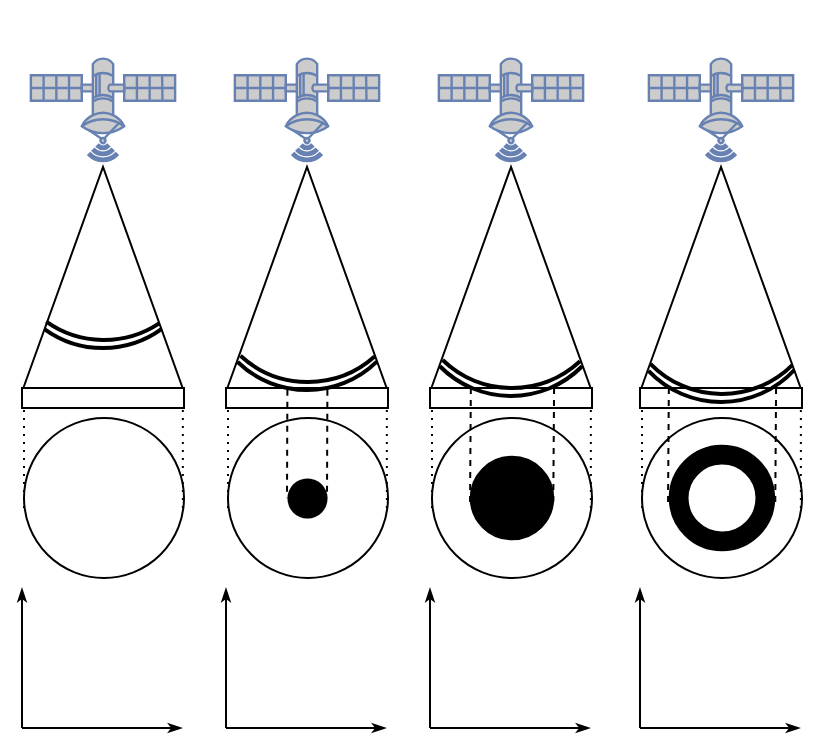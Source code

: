 <mxfile version="15.8.9" type="github">
  <diagram id="zcFG6T6siHKLuZlB5xpX" name="Page-1">
    <mxGraphModel dx="650" dy="443" grid="1" gridSize="10" guides="1" tooltips="1" connect="1" arrows="1" fold="1" page="1" pageScale="1" pageWidth="827" pageHeight="1169" math="0" shadow="0">
      <root>
        <mxCell id="0" />
        <mxCell id="1" parent="0" />
        <mxCell id="H_uFPEffW0rqtd1O7-SZ-1" value="" style="fontColor=#0066CC;verticalAlign=top;verticalLabelPosition=bottom;labelPosition=center;align=center;html=1;outlineConnect=0;fillColor=#CCCCCC;strokeColor=#6881B3;gradientColor=none;gradientDirection=north;strokeWidth=2;shape=mxgraph.networks.satellite;rotation=-45;" vertex="1" parent="1">
          <mxGeometry x="169.5" y="210" width="60" height="60" as="geometry" />
        </mxCell>
        <mxCell id="H_uFPEffW0rqtd1O7-SZ-3" value="" style="ellipse;whiteSpace=wrap;html=1;aspect=fixed;" vertex="1" parent="1">
          <mxGeometry x="160" y="405" width="80" height="80" as="geometry" />
        </mxCell>
        <mxCell id="H_uFPEffW0rqtd1O7-SZ-4" value="" style="triangle;whiteSpace=wrap;html=1;fontFamily=Helvetica;fontSize=12;fontColor=rgb(0, 0, 0);align=center;strokeColor=rgb(0, 0, 0);fillColor=rgb(255, 255, 255);rotation=-90;" vertex="1" parent="1">
          <mxGeometry x="144" y="295" width="111" height="80" as="geometry" />
        </mxCell>
        <mxCell id="H_uFPEffW0rqtd1O7-SZ-5" value="" style="rounded=0;whiteSpace=wrap;html=1;" vertex="1" parent="1">
          <mxGeometry x="159" y="390" width="81" height="10" as="geometry" />
        </mxCell>
        <mxCell id="H_uFPEffW0rqtd1O7-SZ-6" value="" style="endArrow=none;dashed=1;html=1;dashPattern=1 3;strokeWidth=1;rounded=0;jumpSize=4;" edge="1" parent="1">
          <mxGeometry width="50" height="50" relative="1" as="geometry">
            <mxPoint x="160" y="450" as="sourcePoint" />
            <mxPoint x="160" y="400" as="targetPoint" />
          </mxGeometry>
        </mxCell>
        <mxCell id="H_uFPEffW0rqtd1O7-SZ-7" value="" style="endArrow=none;dashed=1;html=1;dashPattern=1 3;strokeWidth=1;rounded=0;jumpSize=4;" edge="1" parent="1">
          <mxGeometry width="50" height="50" relative="1" as="geometry">
            <mxPoint x="239.43" y="450" as="sourcePoint" />
            <mxPoint x="239.43" y="400" as="targetPoint" />
          </mxGeometry>
        </mxCell>
        <mxCell id="H_uFPEffW0rqtd1O7-SZ-8" value="" style="endArrow=classicThin;html=1;rounded=0;strokeWidth=1;jumpSize=4;endFill=1;startSize=6;endSize=4;" edge="1" parent="1">
          <mxGeometry width="50" height="50" relative="1" as="geometry">
            <mxPoint x="159" y="560" as="sourcePoint" />
            <mxPoint x="239" y="560" as="targetPoint" />
          </mxGeometry>
        </mxCell>
        <mxCell id="H_uFPEffW0rqtd1O7-SZ-9" value="" style="endArrow=classicThin;html=1;rounded=0;strokeWidth=1;jumpSize=4;endFill=1;endSize=4;" edge="1" parent="1">
          <mxGeometry width="50" height="50" relative="1" as="geometry">
            <mxPoint x="159" y="560" as="sourcePoint" />
            <mxPoint x="159" y="490" as="targetPoint" />
          </mxGeometry>
        </mxCell>
        <mxCell id="H_uFPEffW0rqtd1O7-SZ-14" value="" style="group;strokeWidth=2;" vertex="1" connectable="0" parent="1">
          <mxGeometry x="149.5" y="266" width="100.5" height="104" as="geometry" />
        </mxCell>
        <mxCell id="H_uFPEffW0rqtd1O7-SZ-12" value="" style="verticalLabelPosition=bottom;verticalAlign=top;html=1;shape=mxgraph.basic.arc;startAngle=0.4;endAngle=0.599;strokeWidth=2;" vertex="1" parent="H_uFPEffW0rqtd1O7-SZ-14">
          <mxGeometry y="4" width="100" height="100" as="geometry" />
        </mxCell>
        <mxCell id="H_uFPEffW0rqtd1O7-SZ-13" value="" style="verticalLabelPosition=bottom;verticalAlign=top;html=1;shape=mxgraph.basic.arc;startAngle=0.407;endAngle=0.598;strokeWidth=2;" vertex="1" parent="H_uFPEffW0rqtd1O7-SZ-14">
          <mxGeometry x="0.5" width="100" height="100" as="geometry" />
        </mxCell>
        <mxCell id="H_uFPEffW0rqtd1O7-SZ-18" value="" style="fontColor=#0066CC;verticalAlign=top;verticalLabelPosition=bottom;labelPosition=center;align=center;html=1;outlineConnect=0;fillColor=#CCCCCC;strokeColor=#6881B3;gradientColor=none;gradientDirection=north;strokeWidth=2;shape=mxgraph.networks.satellite;rotation=-45;" vertex="1" parent="1">
          <mxGeometry x="271.5" y="210" width="60" height="60" as="geometry" />
        </mxCell>
        <mxCell id="H_uFPEffW0rqtd1O7-SZ-19" value="" style="ellipse;whiteSpace=wrap;html=1;aspect=fixed;" vertex="1" parent="1">
          <mxGeometry x="262" y="405" width="80" height="80" as="geometry" />
        </mxCell>
        <mxCell id="H_uFPEffW0rqtd1O7-SZ-20" value="" style="triangle;whiteSpace=wrap;html=1;fontFamily=Helvetica;fontSize=12;fontColor=rgb(0, 0, 0);align=center;strokeColor=rgb(0, 0, 0);fillColor=rgb(255, 255, 255);rotation=-90;" vertex="1" parent="1">
          <mxGeometry x="246" y="295" width="111" height="80" as="geometry" />
        </mxCell>
        <mxCell id="H_uFPEffW0rqtd1O7-SZ-21" value="" style="rounded=0;whiteSpace=wrap;html=1;" vertex="1" parent="1">
          <mxGeometry x="261" y="390" width="81" height="10" as="geometry" />
        </mxCell>
        <mxCell id="H_uFPEffW0rqtd1O7-SZ-22" value="" style="endArrow=none;dashed=1;html=1;dashPattern=1 3;strokeWidth=1;rounded=0;jumpSize=4;" edge="1" parent="1">
          <mxGeometry width="50" height="50" relative="1" as="geometry">
            <mxPoint x="262" y="450" as="sourcePoint" />
            <mxPoint x="262" y="400" as="targetPoint" />
          </mxGeometry>
        </mxCell>
        <mxCell id="H_uFPEffW0rqtd1O7-SZ-23" value="" style="endArrow=none;dashed=1;html=1;dashPattern=1 3;strokeWidth=1;rounded=0;jumpSize=4;" edge="1" parent="1">
          <mxGeometry width="50" height="50" relative="1" as="geometry">
            <mxPoint x="341.43" y="450" as="sourcePoint" />
            <mxPoint x="341.43" y="400" as="targetPoint" />
          </mxGeometry>
        </mxCell>
        <mxCell id="H_uFPEffW0rqtd1O7-SZ-24" value="" style="endArrow=classicThin;html=1;rounded=0;strokeWidth=1;jumpSize=4;endFill=1;startSize=6;endSize=4;" edge="1" parent="1">
          <mxGeometry width="50" height="50" relative="1" as="geometry">
            <mxPoint x="261" y="560" as="sourcePoint" />
            <mxPoint x="341" y="560" as="targetPoint" />
          </mxGeometry>
        </mxCell>
        <mxCell id="H_uFPEffW0rqtd1O7-SZ-25" value="" style="endArrow=classicThin;html=1;rounded=0;strokeWidth=1;jumpSize=4;endFill=1;endSize=4;" edge="1" parent="1">
          <mxGeometry width="50" height="50" relative="1" as="geometry">
            <mxPoint x="261" y="560" as="sourcePoint" />
            <mxPoint x="261" y="490" as="targetPoint" />
          </mxGeometry>
        </mxCell>
        <mxCell id="H_uFPEffW0rqtd1O7-SZ-26" value="" style="group" vertex="1" connectable="0" parent="1">
          <mxGeometry x="251.5" y="287" width="100.5" height="104" as="geometry" />
        </mxCell>
        <mxCell id="H_uFPEffW0rqtd1O7-SZ-27" value="" style="verticalLabelPosition=bottom;verticalAlign=top;html=1;shape=mxgraph.basic.arc;startAngle=0.377;endAngle=0.622;strokeWidth=2;" vertex="1" parent="H_uFPEffW0rqtd1O7-SZ-26">
          <mxGeometry y="4" width="100" height="100" as="geometry" />
        </mxCell>
        <mxCell id="H_uFPEffW0rqtd1O7-SZ-28" value="" style="verticalLabelPosition=bottom;verticalAlign=top;html=1;shape=mxgraph.basic.arc;startAngle=0.384;endAngle=0.618;strokeWidth=2;" vertex="1" parent="H_uFPEffW0rqtd1O7-SZ-26">
          <mxGeometry x="0.5" width="100" height="100" as="geometry" />
        </mxCell>
        <mxCell id="H_uFPEffW0rqtd1O7-SZ-29" value="" style="fontColor=#0066CC;verticalAlign=top;verticalLabelPosition=bottom;labelPosition=center;align=center;html=1;outlineConnect=0;fillColor=#CCCCCC;strokeColor=#6881B3;gradientColor=none;gradientDirection=north;strokeWidth=2;shape=mxgraph.networks.satellite;rotation=-45;" vertex="1" parent="1">
          <mxGeometry x="373.5" y="210" width="60" height="60" as="geometry" />
        </mxCell>
        <mxCell id="H_uFPEffW0rqtd1O7-SZ-30" value="" style="ellipse;whiteSpace=wrap;html=1;aspect=fixed;" vertex="1" parent="1">
          <mxGeometry x="364" y="405" width="80" height="80" as="geometry" />
        </mxCell>
        <mxCell id="H_uFPEffW0rqtd1O7-SZ-31" value="" style="triangle;whiteSpace=wrap;html=1;fontFamily=Helvetica;fontSize=12;fontColor=rgb(0, 0, 0);align=center;strokeColor=rgb(0, 0, 0);fillColor=rgb(255, 255, 255);rotation=-90;" vertex="1" parent="1">
          <mxGeometry x="348" y="295" width="111" height="80" as="geometry" />
        </mxCell>
        <mxCell id="H_uFPEffW0rqtd1O7-SZ-32" value="" style="rounded=0;whiteSpace=wrap;html=1;" vertex="1" parent="1">
          <mxGeometry x="363" y="390" width="81" height="10" as="geometry" />
        </mxCell>
        <mxCell id="H_uFPEffW0rqtd1O7-SZ-33" value="" style="endArrow=none;dashed=1;html=1;dashPattern=1 3;strokeWidth=1;rounded=0;jumpSize=4;" edge="1" parent="1">
          <mxGeometry width="50" height="50" relative="1" as="geometry">
            <mxPoint x="364" y="450" as="sourcePoint" />
            <mxPoint x="364" y="400" as="targetPoint" />
          </mxGeometry>
        </mxCell>
        <mxCell id="H_uFPEffW0rqtd1O7-SZ-34" value="" style="endArrow=none;dashed=1;html=1;dashPattern=1 3;strokeWidth=1;rounded=0;jumpSize=4;" edge="1" parent="1">
          <mxGeometry width="50" height="50" relative="1" as="geometry">
            <mxPoint x="443.43" y="450" as="sourcePoint" />
            <mxPoint x="443.43" y="400" as="targetPoint" />
          </mxGeometry>
        </mxCell>
        <mxCell id="H_uFPEffW0rqtd1O7-SZ-35" value="" style="endArrow=classicThin;html=1;rounded=0;strokeWidth=1;jumpSize=4;endFill=1;startSize=6;endSize=4;" edge="1" parent="1">
          <mxGeometry width="50" height="50" relative="1" as="geometry">
            <mxPoint x="363" y="560" as="sourcePoint" />
            <mxPoint x="443" y="560" as="targetPoint" />
          </mxGeometry>
        </mxCell>
        <mxCell id="H_uFPEffW0rqtd1O7-SZ-36" value="" style="endArrow=classicThin;html=1;rounded=0;strokeWidth=1;jumpSize=4;endFill=1;endSize=4;" edge="1" parent="1">
          <mxGeometry width="50" height="50" relative="1" as="geometry">
            <mxPoint x="363" y="560" as="sourcePoint" />
            <mxPoint x="363" y="490" as="targetPoint" />
          </mxGeometry>
        </mxCell>
        <mxCell id="H_uFPEffW0rqtd1O7-SZ-37" value="" style="group" vertex="1" connectable="0" parent="1">
          <mxGeometry x="353.5" y="290" width="100.5" height="104" as="geometry" />
        </mxCell>
        <mxCell id="H_uFPEffW0rqtd1O7-SZ-38" value="" style="verticalLabelPosition=bottom;verticalAlign=top;html=1;shape=mxgraph.basic.arc;startAngle=0.374;endAngle=0.626;strokeWidth=2;" vertex="1" parent="H_uFPEffW0rqtd1O7-SZ-37">
          <mxGeometry y="4" width="100" height="100" as="geometry" />
        </mxCell>
        <mxCell id="H_uFPEffW0rqtd1O7-SZ-39" value="" style="verticalLabelPosition=bottom;verticalAlign=top;html=1;shape=mxgraph.basic.arc;startAngle=0.381;endAngle=0.622;strokeWidth=2;" vertex="1" parent="H_uFPEffW0rqtd1O7-SZ-37">
          <mxGeometry x="0.5" width="100" height="100" as="geometry" />
        </mxCell>
        <mxCell id="H_uFPEffW0rqtd1O7-SZ-40" value="" style="fontColor=#0066CC;verticalAlign=top;verticalLabelPosition=bottom;labelPosition=center;align=center;html=1;outlineConnect=0;fillColor=#CCCCCC;strokeColor=#6881B3;gradientColor=none;gradientDirection=north;strokeWidth=2;shape=mxgraph.networks.satellite;rotation=-45;" vertex="1" parent="1">
          <mxGeometry x="478.5" y="210" width="60" height="60" as="geometry" />
        </mxCell>
        <mxCell id="H_uFPEffW0rqtd1O7-SZ-41" value="" style="ellipse;whiteSpace=wrap;html=1;aspect=fixed;" vertex="1" parent="1">
          <mxGeometry x="469" y="405" width="80" height="80" as="geometry" />
        </mxCell>
        <mxCell id="H_uFPEffW0rqtd1O7-SZ-42" value="" style="triangle;whiteSpace=wrap;html=1;fontFamily=Helvetica;fontSize=12;fontColor=rgb(0, 0, 0);align=center;strokeColor=rgb(0, 0, 0);fillColor=rgb(255, 255, 255);rotation=-90;" vertex="1" parent="1">
          <mxGeometry x="453" y="295" width="111" height="80" as="geometry" />
        </mxCell>
        <mxCell id="H_uFPEffW0rqtd1O7-SZ-43" value="" style="rounded=0;whiteSpace=wrap;html=1;" vertex="1" parent="1">
          <mxGeometry x="468" y="390" width="81" height="10" as="geometry" />
        </mxCell>
        <mxCell id="H_uFPEffW0rqtd1O7-SZ-44" value="" style="endArrow=none;dashed=1;html=1;dashPattern=1 3;strokeWidth=1;rounded=0;jumpSize=4;" edge="1" parent="1">
          <mxGeometry width="50" height="50" relative="1" as="geometry">
            <mxPoint x="469" y="450" as="sourcePoint" />
            <mxPoint x="469" y="400" as="targetPoint" />
          </mxGeometry>
        </mxCell>
        <mxCell id="H_uFPEffW0rqtd1O7-SZ-45" value="" style="endArrow=none;dashed=1;html=1;dashPattern=1 3;strokeWidth=1;rounded=0;jumpSize=4;" edge="1" parent="1">
          <mxGeometry width="50" height="50" relative="1" as="geometry">
            <mxPoint x="548.43" y="450" as="sourcePoint" />
            <mxPoint x="548.43" y="400" as="targetPoint" />
          </mxGeometry>
        </mxCell>
        <mxCell id="H_uFPEffW0rqtd1O7-SZ-46" value="" style="endArrow=classicThin;html=1;rounded=0;strokeWidth=1;jumpSize=4;endFill=1;startSize=6;endSize=4;" edge="1" parent="1">
          <mxGeometry width="50" height="50" relative="1" as="geometry">
            <mxPoint x="468" y="560" as="sourcePoint" />
            <mxPoint x="548" y="560" as="targetPoint" />
          </mxGeometry>
        </mxCell>
        <mxCell id="H_uFPEffW0rqtd1O7-SZ-47" value="" style="endArrow=classicThin;html=1;rounded=0;strokeWidth=1;jumpSize=4;endFill=1;endSize=4;" edge="1" parent="1">
          <mxGeometry width="50" height="50" relative="1" as="geometry">
            <mxPoint x="468" y="560" as="sourcePoint" />
            <mxPoint x="468" y="490" as="targetPoint" />
          </mxGeometry>
        </mxCell>
        <mxCell id="H_uFPEffW0rqtd1O7-SZ-48" value="" style="group" vertex="1" connectable="0" parent="1">
          <mxGeometry x="458.5" y="293" width="100.5" height="104" as="geometry" />
        </mxCell>
        <mxCell id="H_uFPEffW0rqtd1O7-SZ-49" value="" style="verticalLabelPosition=bottom;verticalAlign=top;html=1;shape=mxgraph.basic.arc;startAngle=0.369;endAngle=0.629;strokeWidth=2;" vertex="1" parent="H_uFPEffW0rqtd1O7-SZ-48">
          <mxGeometry y="4" width="100" height="100" as="geometry" />
        </mxCell>
        <mxCell id="H_uFPEffW0rqtd1O7-SZ-50" value="" style="verticalLabelPosition=bottom;verticalAlign=top;html=1;shape=mxgraph.basic.arc;startAngle=0.376;endAngle=0.627;strokeWidth=2;" vertex="1" parent="H_uFPEffW0rqtd1O7-SZ-48">
          <mxGeometry x="0.5" width="100" height="100" as="geometry" />
        </mxCell>
        <mxCell id="H_uFPEffW0rqtd1O7-SZ-51" value="" style="endArrow=none;dashed=1;html=1;rounded=0;startSize=6;endSize=4;strokeWidth=1;jumpSize=4;exitX=0.402;exitY=0.999;exitDx=0;exitDy=0;exitPerimeter=0;entryX=0;entryY=0.5;entryDx=0;entryDy=0;" edge="1" parent="1" source="H_uFPEffW0rqtd1O7-SZ-27" target="H_uFPEffW0rqtd1O7-SZ-53">
          <mxGeometry width="50" height="50" relative="1" as="geometry">
            <mxPoint x="292" y="411" as="sourcePoint" />
            <mxPoint x="292" y="451" as="targetPoint" />
          </mxGeometry>
        </mxCell>
        <mxCell id="H_uFPEffW0rqtd1O7-SZ-52" value="" style="endArrow=none;dashed=1;html=1;rounded=0;startSize=6;endSize=4;strokeWidth=1;jumpSize=4;exitX=0.402;exitY=0.999;exitDx=0;exitDy=0;exitPerimeter=0;entryX=1;entryY=0.5;entryDx=0;entryDy=0;" edge="1" parent="1" target="H_uFPEffW0rqtd1O7-SZ-53">
          <mxGeometry width="50" height="50" relative="1" as="geometry">
            <mxPoint x="311.7" y="390.9" as="sourcePoint" />
            <mxPoint x="312" y="451" as="targetPoint" />
          </mxGeometry>
        </mxCell>
        <mxCell id="H_uFPEffW0rqtd1O7-SZ-53" value="" style="ellipse;whiteSpace=wrap;html=1;aspect=fixed;rounded=0;shadow=0;glass=0;sketch=0;strokeWidth=0;fillColor=#000000;" vertex="1" parent="1">
          <mxGeometry x="291.5" y="435" width="20" height="20" as="geometry" />
        </mxCell>
        <mxCell id="H_uFPEffW0rqtd1O7-SZ-54" value="" style="ellipse;whiteSpace=wrap;html=1;aspect=fixed;rounded=0;shadow=0;glass=0;sketch=0;strokeWidth=1;fillColor=#000000;" vertex="1" parent="1">
          <mxGeometry x="383.37" y="424.38" width="41.25" height="41.25" as="geometry" />
        </mxCell>
        <mxCell id="H_uFPEffW0rqtd1O7-SZ-57" value="" style="endArrow=none;dashed=1;html=1;rounded=0;startSize=6;endSize=4;strokeWidth=1;jumpSize=4;exitX=0.402;exitY=0.999;exitDx=0;exitDy=0;exitPerimeter=0;" edge="1" parent="1">
          <mxGeometry width="50" height="50" relative="1" as="geometry">
            <mxPoint x="383.42" y="390" as="sourcePoint" />
            <mxPoint x="383" y="450" as="targetPoint" />
          </mxGeometry>
        </mxCell>
        <mxCell id="H_uFPEffW0rqtd1O7-SZ-58" value="" style="endArrow=none;dashed=1;html=1;rounded=0;startSize=6;endSize=4;strokeWidth=1;jumpSize=4;exitX=0.402;exitY=0.999;exitDx=0;exitDy=0;exitPerimeter=0;" edge="1" parent="1">
          <mxGeometry width="50" height="50" relative="1" as="geometry">
            <mxPoint x="425.04" y="390" as="sourcePoint" />
            <mxPoint x="424.62" y="450" as="targetPoint" />
          </mxGeometry>
        </mxCell>
        <mxCell id="H_uFPEffW0rqtd1O7-SZ-59" value="" style="endArrow=none;dashed=1;html=1;rounded=0;startSize=6;endSize=4;strokeWidth=1;jumpSize=4;exitX=0.402;exitY=0.999;exitDx=0;exitDy=0;exitPerimeter=0;" edge="1" parent="1">
          <mxGeometry width="50" height="50" relative="1" as="geometry">
            <mxPoint x="482.42" y="390" as="sourcePoint" />
            <mxPoint x="482" y="450" as="targetPoint" />
          </mxGeometry>
        </mxCell>
        <mxCell id="H_uFPEffW0rqtd1O7-SZ-60" value="" style="endArrow=none;dashed=1;html=1;rounded=0;startSize=6;endSize=4;strokeWidth=1;jumpSize=4;exitX=0.402;exitY=0.999;exitDx=0;exitDy=0;exitPerimeter=0;" edge="1" parent="1">
          <mxGeometry width="50" height="50" relative="1" as="geometry">
            <mxPoint x="536.04" y="390" as="sourcePoint" />
            <mxPoint x="535.62" y="450" as="targetPoint" />
          </mxGeometry>
        </mxCell>
        <mxCell id="H_uFPEffW0rqtd1O7-SZ-61" value="" style="verticalLabelPosition=bottom;verticalAlign=top;html=1;shape=mxgraph.basic.partConcEllipse;startAngle=0.25;endAngle=0.247;arcWidth=0.34;rounded=0;shadow=0;glass=0;sketch=0;strokeWidth=1;fillColor=#000000;" vertex="1" parent="1">
          <mxGeometry x="482.88" y="418.89" width="52.24" height="52.24" as="geometry" />
        </mxCell>
      </root>
    </mxGraphModel>
  </diagram>
</mxfile>
